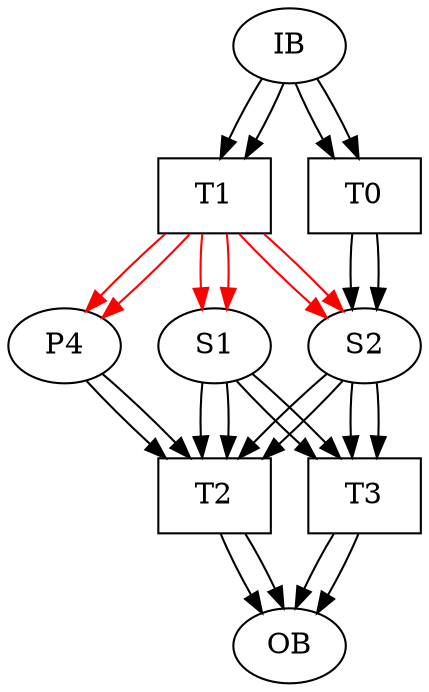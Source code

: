 digraph output {
	IB [color=black]
	OB [color=black]
	P4 [color=black]
	S1 [color=black]
	S2 [color=black]
	IB [color=black]
	OB [color=black]
	P4 [color=black]
	S1 [color=black]
	S2 [color=black]
	T0 [shape=box]
	T1 [shape=box]
	T2 [shape=box]
	T3 [shape=box]
	IB -> T0
	IB -> T1
	T2 -> OB [color=black]
	T3 -> OB [color=black]
	T1 -> P4 [color=red]
	P4 -> T2
	T1 -> S1 [color=red]
	S1 -> T2
	S1 -> T3
	T0 -> S2 [color=black]
	T1 -> S2 [color=red]
	S2 -> T2
	S2 -> T3
	IB -> T0
	IB -> T1
	T2 -> OB [color=black]
	T3 -> OB [color=black]
	T1 -> P4 [color=red]
	P4 -> T2
	T1 -> S1 [color=red]
	S1 -> T2
	S1 -> T3
	T0 -> S2 [color=black]
	T1 -> S2 [color=red]
	S2 -> T2
	S2 -> T3
}
